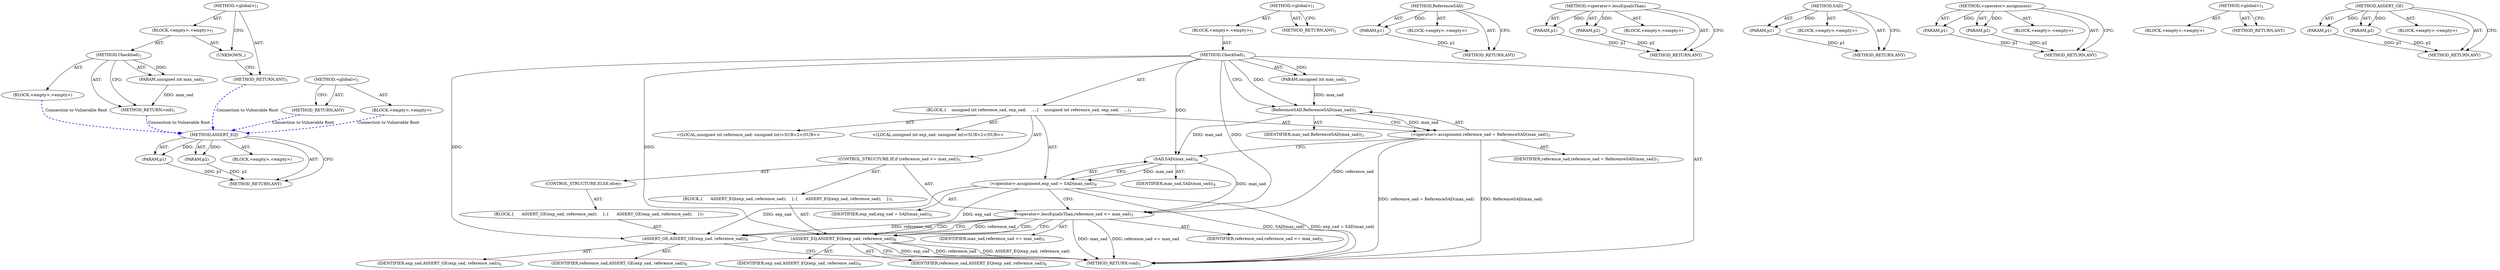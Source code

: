 digraph "&lt;global&gt;" {
vulnerable_69 [label=<(METHOD,ASSERT_EQ)>];
vulnerable_70 [label=<(PARAM,p1)>];
vulnerable_71 [label=<(PARAM,p2)>];
vulnerable_72 [label=<(BLOCK,&lt;empty&gt;,&lt;empty&gt;)>];
vulnerable_73 [label=<(METHOD_RETURN,ANY)>];
vulnerable_6 [label=<(METHOD,&lt;global&gt;)<SUB>1</SUB>>];
vulnerable_7 [label=<(BLOCK,&lt;empty&gt;,&lt;empty&gt;)<SUB>1</SUB>>];
vulnerable_8 [label=<(METHOD,CheckSad)<SUB>1</SUB>>];
vulnerable_9 [label=<(PARAM,unsigned int max_sad)<SUB>1</SUB>>];
vulnerable_10 [label=<(BLOCK,{
    unsigned int reference_sad, exp_sad;
    ...,{
    unsigned int reference_sad, exp_sad;
    ...)<SUB>1</SUB>>];
vulnerable_11 [label="<(LOCAL,unsigned int reference_sad: unsigned int)<SUB>2</SUB>>"];
vulnerable_12 [label="<(LOCAL,unsigned int exp_sad: unsigned int)<SUB>2</SUB>>"];
vulnerable_13 [label=<(&lt;operator&gt;.assignment,reference_sad = ReferenceSAD(max_sad))<SUB>3</SUB>>];
vulnerable_14 [label=<(IDENTIFIER,reference_sad,reference_sad = ReferenceSAD(max_sad))<SUB>3</SUB>>];
vulnerable_15 [label=<(ReferenceSAD,ReferenceSAD(max_sad))<SUB>3</SUB>>];
vulnerable_16 [label=<(IDENTIFIER,max_sad,ReferenceSAD(max_sad))<SUB>3</SUB>>];
vulnerable_17 [label=<(&lt;operator&gt;.assignment,exp_sad = SAD(max_sad))<SUB>4</SUB>>];
vulnerable_18 [label=<(IDENTIFIER,exp_sad,exp_sad = SAD(max_sad))<SUB>4</SUB>>];
vulnerable_19 [label=<(SAD,SAD(max_sad))<SUB>4</SUB>>];
vulnerable_20 [label=<(IDENTIFIER,max_sad,SAD(max_sad))<SUB>4</SUB>>];
vulnerable_21 [label=<(CONTROL_STRUCTURE,IF,if (reference_sad &lt;= max_sad))<SUB>5</SUB>>];
vulnerable_22 [label=<(&lt;operator&gt;.lessEqualsThan,reference_sad &lt;= max_sad)<SUB>5</SUB>>];
vulnerable_23 [label=<(IDENTIFIER,reference_sad,reference_sad &lt;= max_sad)<SUB>5</SUB>>];
vulnerable_24 [label=<(IDENTIFIER,max_sad,reference_sad &lt;= max_sad)<SUB>5</SUB>>];
vulnerable_25 [label=<(BLOCK,{
      ASSERT_EQ(exp_sad, reference_sad);
    },{
      ASSERT_EQ(exp_sad, reference_sad);
    })<SUB>5</SUB>>];
vulnerable_26 [label=<(ASSERT_EQ,ASSERT_EQ(exp_sad, reference_sad))<SUB>6</SUB>>];
vulnerable_27 [label=<(IDENTIFIER,exp_sad,ASSERT_EQ(exp_sad, reference_sad))<SUB>6</SUB>>];
vulnerable_28 [label=<(IDENTIFIER,reference_sad,ASSERT_EQ(exp_sad, reference_sad))<SUB>6</SUB>>];
vulnerable_29 [label=<(CONTROL_STRUCTURE,ELSE,else)<SUB>7</SUB>>];
vulnerable_30 [label=<(BLOCK,{
      ASSERT_GE(exp_sad, reference_sad);
    },{
      ASSERT_GE(exp_sad, reference_sad);
    })<SUB>7</SUB>>];
vulnerable_31 [label=<(ASSERT_GE,ASSERT_GE(exp_sad, reference_sad))<SUB>8</SUB>>];
vulnerable_32 [label=<(IDENTIFIER,exp_sad,ASSERT_GE(exp_sad, reference_sad))<SUB>8</SUB>>];
vulnerable_33 [label=<(IDENTIFIER,reference_sad,ASSERT_GE(exp_sad, reference_sad))<SUB>8</SUB>>];
vulnerable_34 [label=<(METHOD_RETURN,void)<SUB>1</SUB>>];
vulnerable_36 [label=<(METHOD_RETURN,ANY)<SUB>1</SUB>>];
vulnerable_56 [label=<(METHOD,ReferenceSAD)>];
vulnerable_57 [label=<(PARAM,p1)>];
vulnerable_58 [label=<(BLOCK,&lt;empty&gt;,&lt;empty&gt;)>];
vulnerable_59 [label=<(METHOD_RETURN,ANY)>];
vulnerable_64 [label=<(METHOD,&lt;operator&gt;.lessEqualsThan)>];
vulnerable_65 [label=<(PARAM,p1)>];
vulnerable_66 [label=<(PARAM,p2)>];
vulnerable_67 [label=<(BLOCK,&lt;empty&gt;,&lt;empty&gt;)>];
vulnerable_68 [label=<(METHOD_RETURN,ANY)>];
vulnerable_60 [label=<(METHOD,SAD)>];
vulnerable_61 [label=<(PARAM,p1)>];
vulnerable_62 [label=<(BLOCK,&lt;empty&gt;,&lt;empty&gt;)>];
vulnerable_63 [label=<(METHOD_RETURN,ANY)>];
vulnerable_51 [label=<(METHOD,&lt;operator&gt;.assignment)>];
vulnerable_52 [label=<(PARAM,p1)>];
vulnerable_53 [label=<(PARAM,p2)>];
vulnerable_54 [label=<(BLOCK,&lt;empty&gt;,&lt;empty&gt;)>];
vulnerable_55 [label=<(METHOD_RETURN,ANY)>];
vulnerable_45 [label=<(METHOD,&lt;global&gt;)<SUB>1</SUB>>];
vulnerable_46 [label=<(BLOCK,&lt;empty&gt;,&lt;empty&gt;)>];
vulnerable_47 [label=<(METHOD_RETURN,ANY)>];
vulnerable_74 [label=<(METHOD,ASSERT_GE)>];
vulnerable_75 [label=<(PARAM,p1)>];
vulnerable_76 [label=<(PARAM,p2)>];
vulnerable_77 [label=<(BLOCK,&lt;empty&gt;,&lt;empty&gt;)>];
vulnerable_78 [label=<(METHOD_RETURN,ANY)>];
fixed_6 [label=<(METHOD,&lt;global&gt;)<SUB>1</SUB>>];
fixed_7 [label=<(BLOCK,&lt;empty&gt;,&lt;empty&gt;)<SUB>1</SUB>>];
fixed_8 [label=<(METHOD,CheckSad)<SUB>1</SUB>>];
fixed_9 [label=<(PARAM,unsigned int max_sad)<SUB>1</SUB>>];
fixed_10 [label=<(BLOCK,&lt;empty&gt;,&lt;empty&gt;)>];
fixed_11 [label=<(METHOD_RETURN,void)<SUB>1</SUB>>];
fixed_13 [label=<(UNKNOWN,,)>];
fixed_14 [label=<(METHOD_RETURN,ANY)<SUB>1</SUB>>];
fixed_23 [label=<(METHOD,&lt;global&gt;)<SUB>1</SUB>>];
fixed_24 [label=<(BLOCK,&lt;empty&gt;,&lt;empty&gt;)>];
fixed_25 [label=<(METHOD_RETURN,ANY)>];
vulnerable_69 -> vulnerable_70  [key=0, label="AST: "];
vulnerable_69 -> vulnerable_70  [key=1, label="DDG: "];
vulnerable_69 -> vulnerable_72  [key=0, label="AST: "];
vulnerable_69 -> vulnerable_71  [key=0, label="AST: "];
vulnerable_69 -> vulnerable_71  [key=1, label="DDG: "];
vulnerable_69 -> vulnerable_73  [key=0, label="AST: "];
vulnerable_69 -> vulnerable_73  [key=1, label="CFG: "];
vulnerable_70 -> vulnerable_73  [key=0, label="DDG: p1"];
vulnerable_71 -> vulnerable_73  [key=0, label="DDG: p2"];
vulnerable_6 -> vulnerable_7  [key=0, label="AST: "];
vulnerable_6 -> vulnerable_36  [key=0, label="AST: "];
vulnerable_6 -> vulnerable_36  [key=1, label="CFG: "];
vulnerable_7 -> vulnerable_8  [key=0, label="AST: "];
vulnerable_8 -> vulnerable_9  [key=0, label="AST: "];
vulnerable_8 -> vulnerable_9  [key=1, label="DDG: "];
vulnerable_8 -> vulnerable_10  [key=0, label="AST: "];
vulnerable_8 -> vulnerable_34  [key=0, label="AST: "];
vulnerable_8 -> vulnerable_15  [key=0, label="CFG: "];
vulnerable_8 -> vulnerable_15  [key=1, label="DDG: "];
vulnerable_8 -> vulnerable_19  [key=0, label="DDG: "];
vulnerable_8 -> vulnerable_22  [key=0, label="DDG: "];
vulnerable_8 -> vulnerable_26  [key=0, label="DDG: "];
vulnerable_8 -> vulnerable_31  [key=0, label="DDG: "];
vulnerable_9 -> vulnerable_15  [key=0, label="DDG: max_sad"];
vulnerable_10 -> vulnerable_11  [key=0, label="AST: "];
vulnerable_10 -> vulnerable_12  [key=0, label="AST: "];
vulnerable_10 -> vulnerable_13  [key=0, label="AST: "];
vulnerable_10 -> vulnerable_17  [key=0, label="AST: "];
vulnerable_10 -> vulnerable_21  [key=0, label="AST: "];
vulnerable_13 -> vulnerable_14  [key=0, label="AST: "];
vulnerable_13 -> vulnerable_15  [key=0, label="AST: "];
vulnerable_13 -> vulnerable_19  [key=0, label="CFG: "];
vulnerable_13 -> vulnerable_34  [key=0, label="DDG: ReferenceSAD(max_sad)"];
vulnerable_13 -> vulnerable_34  [key=1, label="DDG: reference_sad = ReferenceSAD(max_sad)"];
vulnerable_13 -> vulnerable_22  [key=0, label="DDG: reference_sad"];
vulnerable_15 -> vulnerable_16  [key=0, label="AST: "];
vulnerable_15 -> vulnerable_13  [key=0, label="CFG: "];
vulnerable_15 -> vulnerable_13  [key=1, label="DDG: max_sad"];
vulnerable_15 -> vulnerable_19  [key=0, label="DDG: max_sad"];
vulnerable_17 -> vulnerable_18  [key=0, label="AST: "];
vulnerable_17 -> vulnerable_19  [key=0, label="AST: "];
vulnerable_17 -> vulnerable_22  [key=0, label="CFG: "];
vulnerable_17 -> vulnerable_34  [key=0, label="DDG: SAD(max_sad)"];
vulnerable_17 -> vulnerable_34  [key=1, label="DDG: exp_sad = SAD(max_sad)"];
vulnerable_17 -> vulnerable_26  [key=0, label="DDG: exp_sad"];
vulnerable_17 -> vulnerable_31  [key=0, label="DDG: exp_sad"];
vulnerable_19 -> vulnerable_20  [key=0, label="AST: "];
vulnerable_19 -> vulnerable_17  [key=0, label="CFG: "];
vulnerable_19 -> vulnerable_17  [key=1, label="DDG: max_sad"];
vulnerable_19 -> vulnerable_22  [key=0, label="DDG: max_sad"];
vulnerable_21 -> vulnerable_22  [key=0, label="AST: "];
vulnerable_21 -> vulnerable_25  [key=0, label="AST: "];
vulnerable_21 -> vulnerable_29  [key=0, label="AST: "];
vulnerable_22 -> vulnerable_23  [key=0, label="AST: "];
vulnerable_22 -> vulnerable_24  [key=0, label="AST: "];
vulnerable_22 -> vulnerable_26  [key=0, label="CFG: "];
vulnerable_22 -> vulnerable_26  [key=1, label="DDG: reference_sad"];
vulnerable_22 -> vulnerable_26  [key=2, label="CDG: "];
vulnerable_22 -> vulnerable_31  [key=0, label="CFG: "];
vulnerable_22 -> vulnerable_31  [key=1, label="DDG: reference_sad"];
vulnerable_22 -> vulnerable_31  [key=2, label="CDG: "];
vulnerable_22 -> vulnerable_34  [key=0, label="DDG: max_sad"];
vulnerable_22 -> vulnerable_34  [key=1, label="DDG: reference_sad &lt;= max_sad"];
vulnerable_25 -> vulnerable_26  [key=0, label="AST: "];
vulnerable_26 -> vulnerable_27  [key=0, label="AST: "];
vulnerable_26 -> vulnerable_28  [key=0, label="AST: "];
vulnerable_26 -> vulnerable_34  [key=0, label="CFG: "];
vulnerable_26 -> vulnerable_34  [key=1, label="DDG: exp_sad"];
vulnerable_26 -> vulnerable_34  [key=2, label="DDG: reference_sad"];
vulnerable_26 -> vulnerable_34  [key=3, label="DDG: ASSERT_EQ(exp_sad, reference_sad)"];
vulnerable_29 -> vulnerable_30  [key=0, label="AST: "];
vulnerable_30 -> vulnerable_31  [key=0, label="AST: "];
vulnerable_31 -> vulnerable_32  [key=0, label="AST: "];
vulnerable_31 -> vulnerable_33  [key=0, label="AST: "];
vulnerable_31 -> vulnerable_34  [key=0, label="CFG: "];
vulnerable_56 -> vulnerable_57  [key=0, label="AST: "];
vulnerable_56 -> vulnerable_57  [key=1, label="DDG: "];
vulnerable_56 -> vulnerable_58  [key=0, label="AST: "];
vulnerable_56 -> vulnerable_59  [key=0, label="AST: "];
vulnerable_56 -> vulnerable_59  [key=1, label="CFG: "];
vulnerable_57 -> vulnerable_59  [key=0, label="DDG: p1"];
vulnerable_64 -> vulnerable_65  [key=0, label="AST: "];
vulnerable_64 -> vulnerable_65  [key=1, label="DDG: "];
vulnerable_64 -> vulnerable_67  [key=0, label="AST: "];
vulnerable_64 -> vulnerable_66  [key=0, label="AST: "];
vulnerable_64 -> vulnerable_66  [key=1, label="DDG: "];
vulnerable_64 -> vulnerable_68  [key=0, label="AST: "];
vulnerable_64 -> vulnerable_68  [key=1, label="CFG: "];
vulnerable_65 -> vulnerable_68  [key=0, label="DDG: p1"];
vulnerable_66 -> vulnerable_68  [key=0, label="DDG: p2"];
vulnerable_60 -> vulnerable_61  [key=0, label="AST: "];
vulnerable_60 -> vulnerable_61  [key=1, label="DDG: "];
vulnerable_60 -> vulnerable_62  [key=0, label="AST: "];
vulnerable_60 -> vulnerable_63  [key=0, label="AST: "];
vulnerable_60 -> vulnerable_63  [key=1, label="CFG: "];
vulnerable_61 -> vulnerable_63  [key=0, label="DDG: p1"];
vulnerable_51 -> vulnerable_52  [key=0, label="AST: "];
vulnerable_51 -> vulnerable_52  [key=1, label="DDG: "];
vulnerable_51 -> vulnerable_54  [key=0, label="AST: "];
vulnerable_51 -> vulnerable_53  [key=0, label="AST: "];
vulnerable_51 -> vulnerable_53  [key=1, label="DDG: "];
vulnerable_51 -> vulnerable_55  [key=0, label="AST: "];
vulnerable_51 -> vulnerable_55  [key=1, label="CFG: "];
vulnerable_52 -> vulnerable_55  [key=0, label="DDG: p1"];
vulnerable_53 -> vulnerable_55  [key=0, label="DDG: p2"];
vulnerable_45 -> vulnerable_46  [key=0, label="AST: "];
vulnerable_45 -> vulnerable_47  [key=0, label="AST: "];
vulnerable_45 -> vulnerable_47  [key=1, label="CFG: "];
vulnerable_74 -> vulnerable_75  [key=0, label="AST: "];
vulnerable_74 -> vulnerable_75  [key=1, label="DDG: "];
vulnerable_74 -> vulnerable_77  [key=0, label="AST: "];
vulnerable_74 -> vulnerable_76  [key=0, label="AST: "];
vulnerable_74 -> vulnerable_76  [key=1, label="DDG: "];
vulnerable_74 -> vulnerable_78  [key=0, label="AST: "];
vulnerable_74 -> vulnerable_78  [key=1, label="CFG: "];
vulnerable_75 -> vulnerable_78  [key=0, label="DDG: p1"];
vulnerable_76 -> vulnerable_78  [key=0, label="DDG: p2"];
fixed_6 -> fixed_7  [key=0, label="AST: "];
fixed_6 -> fixed_14  [key=0, label="AST: "];
fixed_6 -> fixed_13  [key=0, label="CFG: "];
fixed_7 -> fixed_8  [key=0, label="AST: "];
fixed_7 -> fixed_13  [key=0, label="AST: "];
fixed_8 -> fixed_9  [key=0, label="AST: "];
fixed_8 -> fixed_9  [key=1, label="DDG: "];
fixed_8 -> fixed_10  [key=0, label="AST: "];
fixed_8 -> fixed_11  [key=0, label="AST: "];
fixed_8 -> fixed_11  [key=1, label="CFG: "];
fixed_9 -> fixed_11  [key=0, label="DDG: max_sad"];
fixed_10 -> vulnerable_69  [color=blue, key=0, label="Connection to Vulnerable Root", penwidth="2.0", style=dashed];
fixed_11 -> vulnerable_69  [color=blue, key=0, label="Connection to Vulnerable Root", penwidth="2.0", style=dashed];
fixed_13 -> fixed_14  [key=0, label="CFG: "];
fixed_14 -> vulnerable_69  [color=blue, key=0, label="Connection to Vulnerable Root", penwidth="2.0", style=dashed];
fixed_23 -> fixed_24  [key=0, label="AST: "];
fixed_23 -> fixed_25  [key=0, label="AST: "];
fixed_23 -> fixed_25  [key=1, label="CFG: "];
fixed_24 -> vulnerable_69  [color=blue, key=0, label="Connection to Vulnerable Root", penwidth="2.0", style=dashed];
fixed_25 -> vulnerable_69  [color=blue, key=0, label="Connection to Vulnerable Root", penwidth="2.0", style=dashed];
}
